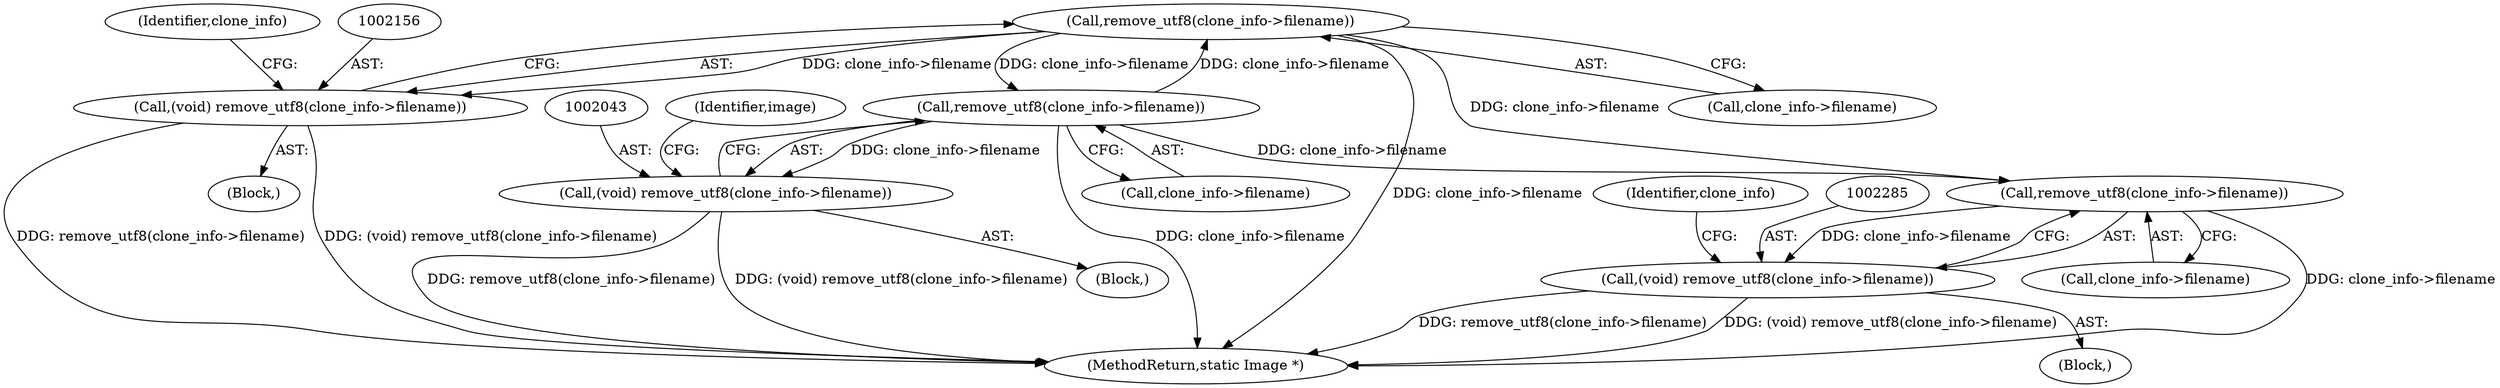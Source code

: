 digraph "0_ImageMagick_f7206618d27c2e69d977abf40e3035a33e5f6be0@API" {
"1002157" [label="(Call,remove_utf8(clone_info->filename))"];
"1002044" [label="(Call,remove_utf8(clone_info->filename))"];
"1002157" [label="(Call,remove_utf8(clone_info->filename))"];
"1002042" [label="(Call,(void) remove_utf8(clone_info->filename))"];
"1002155" [label="(Call,(void) remove_utf8(clone_info->filename))"];
"1002286" [label="(Call,remove_utf8(clone_info->filename))"];
"1002284" [label="(Call,(void) remove_utf8(clone_info->filename))"];
"1002157" [label="(Call,remove_utf8(clone_info->filename))"];
"1002284" [label="(Call,(void) remove_utf8(clone_info->filename))"];
"1002032" [label="(Block,)"];
"1002286" [label="(Call,remove_utf8(clone_info->filename))"];
"1002158" [label="(Call,clone_info->filename)"];
"1002044" [label="(Call,remove_utf8(clone_info->filename))"];
"1002145" [label="(Block,)"];
"1002162" [label="(Identifier,clone_info)"];
"1002045" [label="(Call,clone_info->filename)"];
"1002051" [label="(Identifier,image)"];
"1002291" [label="(Identifier,clone_info)"];
"1002287" [label="(Call,clone_info->filename)"];
"1002274" [label="(Block,)"];
"1002042" [label="(Call,(void) remove_utf8(clone_info->filename))"];
"1002155" [label="(Call,(void) remove_utf8(clone_info->filename))"];
"1002325" [label="(MethodReturn,static Image *)"];
"1002157" -> "1002155"  [label="AST: "];
"1002157" -> "1002158"  [label="CFG: "];
"1002158" -> "1002157"  [label="AST: "];
"1002155" -> "1002157"  [label="CFG: "];
"1002157" -> "1002325"  [label="DDG: clone_info->filename"];
"1002157" -> "1002044"  [label="DDG: clone_info->filename"];
"1002157" -> "1002155"  [label="DDG: clone_info->filename"];
"1002044" -> "1002157"  [label="DDG: clone_info->filename"];
"1002157" -> "1002286"  [label="DDG: clone_info->filename"];
"1002044" -> "1002042"  [label="AST: "];
"1002044" -> "1002045"  [label="CFG: "];
"1002045" -> "1002044"  [label="AST: "];
"1002042" -> "1002044"  [label="CFG: "];
"1002044" -> "1002325"  [label="DDG: clone_info->filename"];
"1002044" -> "1002042"  [label="DDG: clone_info->filename"];
"1002044" -> "1002286"  [label="DDG: clone_info->filename"];
"1002042" -> "1002032"  [label="AST: "];
"1002043" -> "1002042"  [label="AST: "];
"1002051" -> "1002042"  [label="CFG: "];
"1002042" -> "1002325"  [label="DDG: (void) remove_utf8(clone_info->filename)"];
"1002042" -> "1002325"  [label="DDG: remove_utf8(clone_info->filename)"];
"1002155" -> "1002145"  [label="AST: "];
"1002156" -> "1002155"  [label="AST: "];
"1002162" -> "1002155"  [label="CFG: "];
"1002155" -> "1002325"  [label="DDG: remove_utf8(clone_info->filename)"];
"1002155" -> "1002325"  [label="DDG: (void) remove_utf8(clone_info->filename)"];
"1002286" -> "1002284"  [label="AST: "];
"1002286" -> "1002287"  [label="CFG: "];
"1002287" -> "1002286"  [label="AST: "];
"1002284" -> "1002286"  [label="CFG: "];
"1002286" -> "1002325"  [label="DDG: clone_info->filename"];
"1002286" -> "1002284"  [label="DDG: clone_info->filename"];
"1002284" -> "1002274"  [label="AST: "];
"1002285" -> "1002284"  [label="AST: "];
"1002291" -> "1002284"  [label="CFG: "];
"1002284" -> "1002325"  [label="DDG: remove_utf8(clone_info->filename)"];
"1002284" -> "1002325"  [label="DDG: (void) remove_utf8(clone_info->filename)"];
}
